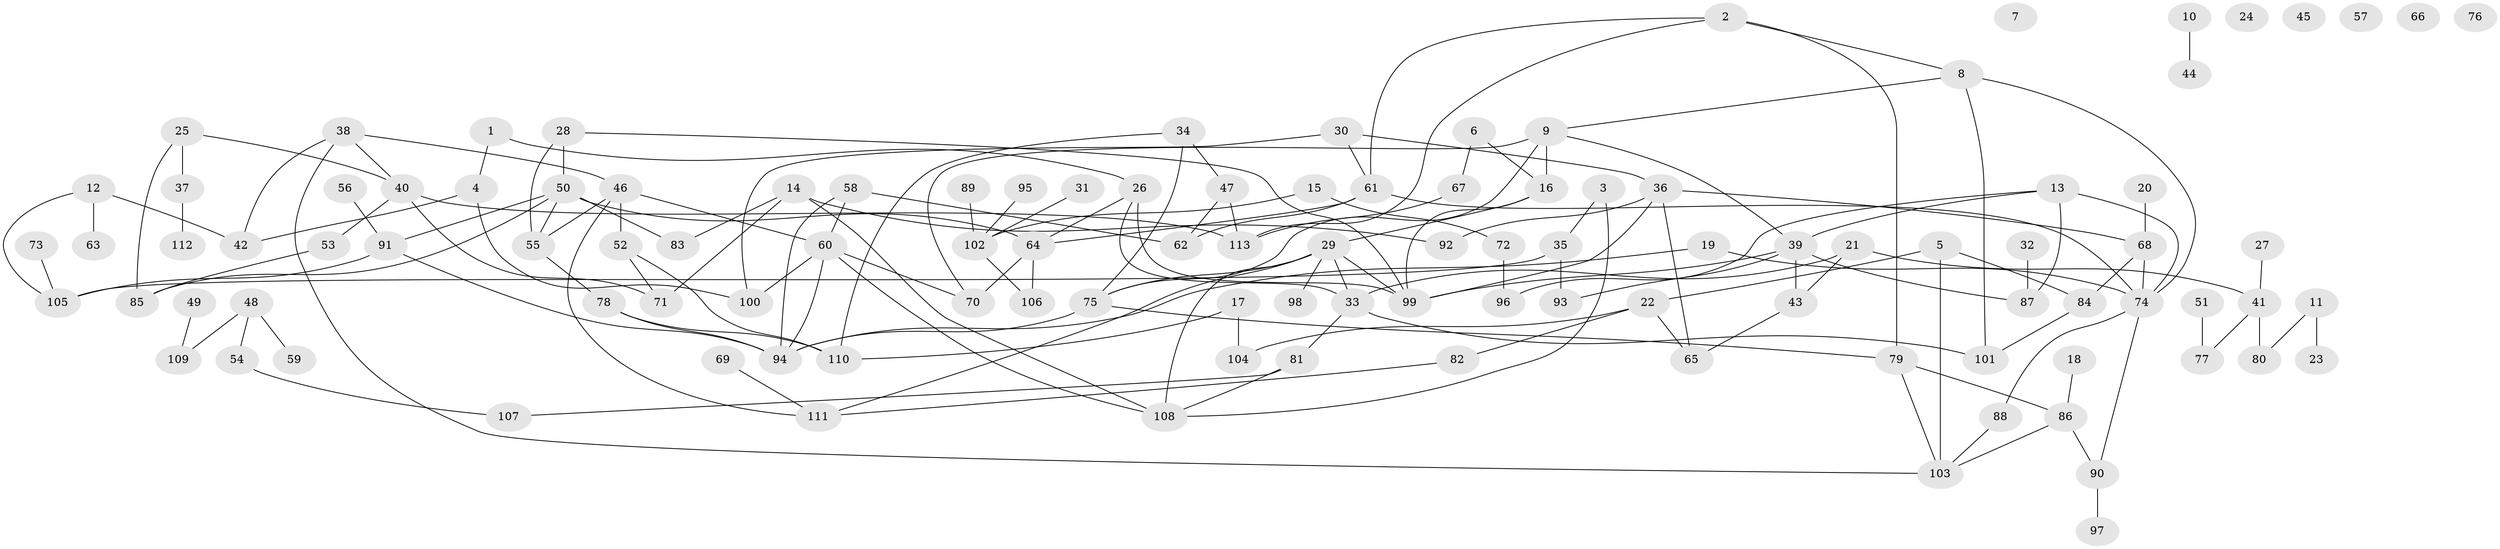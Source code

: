// Generated by graph-tools (version 1.1) at 2025/49/03/09/25 03:49:05]
// undirected, 113 vertices, 160 edges
graph export_dot {
graph [start="1"]
  node [color=gray90,style=filled];
  1;
  2;
  3;
  4;
  5;
  6;
  7;
  8;
  9;
  10;
  11;
  12;
  13;
  14;
  15;
  16;
  17;
  18;
  19;
  20;
  21;
  22;
  23;
  24;
  25;
  26;
  27;
  28;
  29;
  30;
  31;
  32;
  33;
  34;
  35;
  36;
  37;
  38;
  39;
  40;
  41;
  42;
  43;
  44;
  45;
  46;
  47;
  48;
  49;
  50;
  51;
  52;
  53;
  54;
  55;
  56;
  57;
  58;
  59;
  60;
  61;
  62;
  63;
  64;
  65;
  66;
  67;
  68;
  69;
  70;
  71;
  72;
  73;
  74;
  75;
  76;
  77;
  78;
  79;
  80;
  81;
  82;
  83;
  84;
  85;
  86;
  87;
  88;
  89;
  90;
  91;
  92;
  93;
  94;
  95;
  96;
  97;
  98;
  99;
  100;
  101;
  102;
  103;
  104;
  105;
  106;
  107;
  108;
  109;
  110;
  111;
  112;
  113;
  1 -- 4;
  1 -- 26;
  2 -- 8;
  2 -- 61;
  2 -- 79;
  2 -- 113;
  3 -- 35;
  3 -- 108;
  4 -- 42;
  4 -- 100;
  5 -- 22;
  5 -- 84;
  5 -- 103;
  6 -- 16;
  6 -- 67;
  8 -- 9;
  8 -- 74;
  8 -- 101;
  9 -- 16;
  9 -- 39;
  9 -- 70;
  9 -- 75;
  10 -- 44;
  11 -- 23;
  11 -- 80;
  12 -- 42;
  12 -- 63;
  12 -- 105;
  13 -- 39;
  13 -- 74;
  13 -- 87;
  13 -- 96;
  14 -- 71;
  14 -- 83;
  14 -- 92;
  14 -- 108;
  15 -- 72;
  15 -- 102;
  16 -- 29;
  16 -- 99;
  17 -- 104;
  17 -- 110;
  18 -- 86;
  19 -- 74;
  19 -- 94;
  20 -- 68;
  21 -- 33;
  21 -- 41;
  21 -- 43;
  22 -- 65;
  22 -- 82;
  22 -- 104;
  25 -- 37;
  25 -- 40;
  25 -- 85;
  26 -- 33;
  26 -- 64;
  26 -- 99;
  27 -- 41;
  28 -- 50;
  28 -- 55;
  28 -- 99;
  29 -- 33;
  29 -- 75;
  29 -- 98;
  29 -- 99;
  29 -- 108;
  29 -- 111;
  30 -- 36;
  30 -- 61;
  30 -- 100;
  31 -- 102;
  32 -- 87;
  33 -- 81;
  33 -- 101;
  34 -- 47;
  34 -- 75;
  34 -- 110;
  35 -- 93;
  35 -- 105;
  36 -- 65;
  36 -- 68;
  36 -- 92;
  36 -- 99;
  37 -- 112;
  38 -- 40;
  38 -- 42;
  38 -- 46;
  38 -- 103;
  39 -- 43;
  39 -- 87;
  39 -- 93;
  39 -- 99;
  40 -- 53;
  40 -- 71;
  40 -- 113;
  41 -- 77;
  41 -- 80;
  43 -- 65;
  46 -- 52;
  46 -- 55;
  46 -- 60;
  46 -- 111;
  47 -- 62;
  47 -- 113;
  48 -- 54;
  48 -- 59;
  48 -- 109;
  49 -- 109;
  50 -- 55;
  50 -- 64;
  50 -- 83;
  50 -- 85;
  50 -- 91;
  51 -- 77;
  52 -- 71;
  52 -- 110;
  53 -- 85;
  54 -- 107;
  55 -- 78;
  56 -- 91;
  58 -- 60;
  58 -- 62;
  58 -- 94;
  60 -- 70;
  60 -- 94;
  60 -- 100;
  60 -- 108;
  61 -- 62;
  61 -- 64;
  61 -- 74;
  64 -- 70;
  64 -- 106;
  67 -- 113;
  68 -- 74;
  68 -- 84;
  69 -- 111;
  72 -- 96;
  73 -- 105;
  74 -- 88;
  74 -- 90;
  75 -- 79;
  75 -- 94;
  78 -- 94;
  78 -- 110;
  79 -- 86;
  79 -- 103;
  81 -- 107;
  81 -- 108;
  82 -- 111;
  84 -- 101;
  86 -- 90;
  86 -- 103;
  88 -- 103;
  89 -- 102;
  90 -- 97;
  91 -- 94;
  91 -- 105;
  95 -- 102;
  102 -- 106;
}
